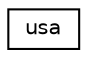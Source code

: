 digraph "Graphical Class Hierarchy"
{
  edge [fontname="Helvetica",fontsize="10",labelfontname="Helvetica",labelfontsize="10"];
  node [fontname="Helvetica",fontsize="10",shape=record];
  rankdir="LR";
  Node1 [label="usa",height=0.2,width=0.4,color="black", fillcolor="white", style="filled",URL="$da/d94/unionusa.html"];
}
